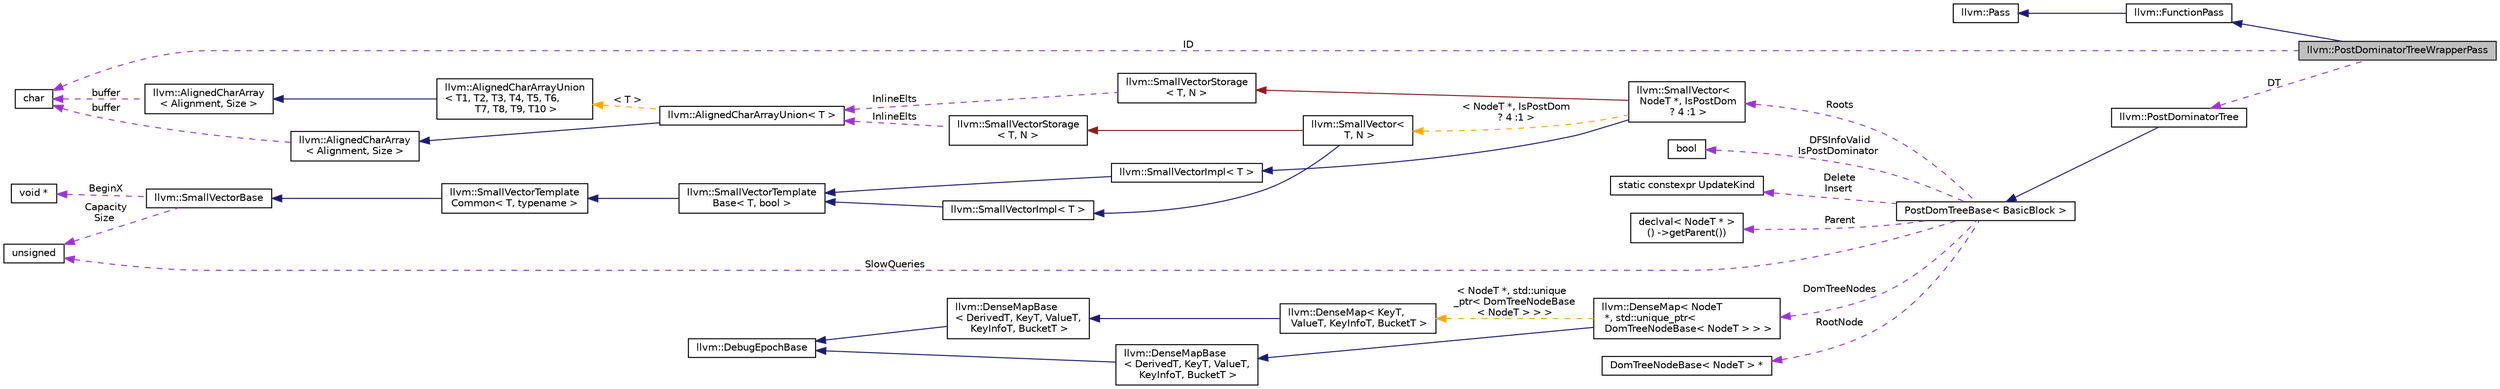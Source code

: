 digraph "llvm::PostDominatorTreeWrapperPass"
{
 // LATEX_PDF_SIZE
  bgcolor="transparent";
  edge [fontname="Helvetica",fontsize="10",labelfontname="Helvetica",labelfontsize="10"];
  node [fontname="Helvetica",fontsize="10",shape="box"];
  rankdir="LR";
  Node1 [label="llvm::PostDominatorTreeWrapperPass",height=0.2,width=0.4,color="black", fillcolor="grey75", style="filled", fontcolor="black",tooltip=" "];
  Node2 -> Node1 [dir="back",color="midnightblue",fontsize="10",style="solid",fontname="Helvetica"];
  Node2 [label="llvm::FunctionPass",height=0.2,width=0.4,color="black",URL="$classllvm_1_1FunctionPass.html",tooltip="FunctionPass class - This class is used to implement most global optimizations."];
  Node3 -> Node2 [dir="back",color="midnightblue",fontsize="10",style="solid",fontname="Helvetica"];
  Node3 [label="llvm::Pass",height=0.2,width=0.4,color="black",URL="$classllvm_1_1Pass.html",tooltip="Pass interface - Implemented by all 'passes'."];
  Node4 -> Node1 [dir="back",color="darkorchid3",fontsize="10",style="dashed",label=" ID" ,fontname="Helvetica"];
  Node4 [label="char",height=0.2,width=0.4,color="black",URL="$classchar.html",tooltip=" "];
  Node5 -> Node1 [dir="back",color="darkorchid3",fontsize="10",style="dashed",label=" DT" ,fontname="Helvetica"];
  Node5 [label="llvm::PostDominatorTree",height=0.2,width=0.4,color="black",URL="$classllvm_1_1PostDominatorTree.html",tooltip="PostDominatorTree Class - Concrete subclass of DominatorTree that is used to compute the post-dominat..."];
  Node6 -> Node5 [dir="back",color="midnightblue",fontsize="10",style="solid",fontname="Helvetica"];
  Node6 [label="PostDomTreeBase\< BasicBlock \>",height=0.2,width=0.4,color="black",URL="$classllvm_1_1DominatorTreeBase.html",tooltip="Core dominator tree base class."];
  Node7 -> Node6 [dir="back",color="darkorchid3",fontsize="10",style="dashed",label=" DFSInfoValid\nIsPostDominator" ,fontname="Helvetica"];
  Node7 [label="bool",height=0.2,width=0.4,color="black",URL="$classbool.html",tooltip=" "];
  Node8 -> Node6 [dir="back",color="darkorchid3",fontsize="10",style="dashed",label=" Delete\nInsert" ,fontname="Helvetica"];
  Node8 [label="static constexpr UpdateKind",height=0.2,width=0.4,color="black",tooltip=" "];
  Node9 -> Node6 [dir="back",color="darkorchid3",fontsize="10",style="dashed",label=" Roots" ,fontname="Helvetica"];
  Node9 [label="llvm::SmallVector\<\l NodeT *, IsPostDom\l ? 4 :1 \>",height=0.2,width=0.4,color="black",URL="$classllvm_1_1SmallVector.html",tooltip=" "];
  Node10 -> Node9 [dir="back",color="midnightblue",fontsize="10",style="solid",fontname="Helvetica"];
  Node10 [label="llvm::SmallVectorImpl\< T \>",height=0.2,width=0.4,color="black",URL="$classllvm_1_1SmallVectorImpl.html",tooltip="This class consists of common code factored out of the SmallVector class to reduce code duplication b..."];
  Node11 -> Node10 [dir="back",color="midnightblue",fontsize="10",style="solid",fontname="Helvetica"];
  Node11 [label="llvm::SmallVectorTemplate\lBase\< T, bool \>",height=0.2,width=0.4,color="black",URL="$classllvm_1_1SmallVectorTemplateBase.html",tooltip="SmallVectorTemplateBase<TriviallyCopyable = false> - This is where we put method implementations that..."];
  Node12 -> Node11 [dir="back",color="midnightblue",fontsize="10",style="solid",fontname="Helvetica"];
  Node12 [label="llvm::SmallVectorTemplate\lCommon\< T, typename \>",height=0.2,width=0.4,color="black",URL="$classllvm_1_1SmallVectorTemplateCommon.html",tooltip="This is the part of SmallVectorTemplateBase which does not depend on whether the type T is a POD."];
  Node13 -> Node12 [dir="back",color="midnightblue",fontsize="10",style="solid",fontname="Helvetica"];
  Node13 [label="llvm::SmallVectorBase",height=0.2,width=0.4,color="black",URL="$classllvm_1_1SmallVectorBase.html",tooltip="This is all the non-templated stuff common to all SmallVectors."];
  Node14 -> Node13 [dir="back",color="darkorchid3",fontsize="10",style="dashed",label=" BeginX" ,fontname="Helvetica"];
  Node14 [label="void *",height=0.2,width=0.4,color="black",tooltip=" "];
  Node15 -> Node13 [dir="back",color="darkorchid3",fontsize="10",style="dashed",label=" Capacity\nSize" ,fontname="Helvetica"];
  Node15 [label="unsigned",height=0.2,width=0.4,color="black",URL="$classunsigned.html",tooltip=" "];
  Node16 -> Node9 [dir="back",color="firebrick4",fontsize="10",style="solid",fontname="Helvetica"];
  Node16 [label="llvm::SmallVectorStorage\l\< T, N \>",height=0.2,width=0.4,color="black",URL="$structllvm_1_1SmallVectorStorage.html",tooltip="Storage for the SmallVector elements."];
  Node17 -> Node16 [dir="back",color="darkorchid3",fontsize="10",style="dashed",label=" InlineElts" ,fontname="Helvetica"];
  Node17 [label="llvm::AlignedCharArrayUnion\< T \>",height=0.2,width=0.4,color="black",URL="$structllvm_1_1AlignedCharArrayUnion.html",tooltip=" "];
  Node18 -> Node17 [dir="back",color="midnightblue",fontsize="10",style="solid",fontname="Helvetica"];
  Node18 [label="llvm::AlignedCharArray\l\< Alignment, Size \>",height=0.2,width=0.4,color="black",URL="$structllvm_1_1AlignedCharArray.html",tooltip="Helper for building an aligned character array type."];
  Node4 -> Node18 [dir="back",color="darkorchid3",fontsize="10",style="dashed",label=" buffer" ,fontname="Helvetica"];
  Node19 -> Node17 [dir="back",color="orange",fontsize="10",style="dashed",label=" \< T \>" ,fontname="Helvetica"];
  Node19 [label="llvm::AlignedCharArrayUnion\l\< T1, T2, T3, T4, T5, T6,\l T7, T8, T9, T10 \>",height=0.2,width=0.4,color="black",URL="$structllvm_1_1AlignedCharArrayUnion.html",tooltip="This union template exposes a suitably aligned and sized character array member which can hold elemen..."];
  Node20 -> Node19 [dir="back",color="midnightblue",fontsize="10",style="solid",fontname="Helvetica"];
  Node20 [label="llvm::AlignedCharArray\l\< Alignment, Size \>",height=0.2,width=0.4,color="black",URL="$structllvm_1_1AlignedCharArray.html",tooltip="Helper for building an aligned character array type."];
  Node4 -> Node20 [dir="back",color="darkorchid3",fontsize="10",style="dashed",label=" buffer" ,fontname="Helvetica"];
  Node21 -> Node9 [dir="back",color="orange",fontsize="10",style="dashed",label=" \< NodeT *, IsPostDom\l ? 4 :1 \>" ,fontname="Helvetica"];
  Node21 [label="llvm::SmallVector\<\l T, N \>",height=0.2,width=0.4,color="black",URL="$classllvm_1_1SmallVector.html",tooltip="This is a 'vector' (really, a variable-sized array), optimized for the case when the array is small."];
  Node22 -> Node21 [dir="back",color="midnightblue",fontsize="10",style="solid",fontname="Helvetica"];
  Node22 [label="llvm::SmallVectorImpl\< T \>",height=0.2,width=0.4,color="black",URL="$classllvm_1_1SmallVectorImpl.html",tooltip="This class consists of common code factored out of the SmallVector class to reduce code duplication b..."];
  Node11 -> Node22 [dir="back",color="midnightblue",fontsize="10",style="solid",fontname="Helvetica"];
  Node23 -> Node21 [dir="back",color="firebrick4",fontsize="10",style="solid",fontname="Helvetica"];
  Node23 [label="llvm::SmallVectorStorage\l\< T, N \>",height=0.2,width=0.4,color="black",URL="$structllvm_1_1SmallVectorStorage.html",tooltip="Storage for the SmallVector elements."];
  Node17 -> Node23 [dir="back",color="darkorchid3",fontsize="10",style="dashed",label=" InlineElts" ,fontname="Helvetica"];
  Node24 -> Node6 [dir="back",color="darkorchid3",fontsize="10",style="dashed",label=" DomTreeNodes" ,fontname="Helvetica"];
  Node24 [label="llvm::DenseMap\< NodeT\l *, std::unique_ptr\<\l DomTreeNodeBase\< NodeT \> \> \>",height=0.2,width=0.4,color="black",URL="$classllvm_1_1DenseMap.html",tooltip=" "];
  Node25 -> Node24 [dir="back",color="midnightblue",fontsize="10",style="solid",fontname="Helvetica"];
  Node25 [label="llvm::DenseMapBase\l\< DerivedT, KeyT, ValueT,\l KeyInfoT, BucketT \>",height=0.2,width=0.4,color="black",URL="$classllvm_1_1DenseMapBase.html",tooltip=" "];
  Node26 -> Node25 [dir="back",color="midnightblue",fontsize="10",style="solid",fontname="Helvetica"];
  Node26 [label="llvm::DebugEpochBase",height=0.2,width=0.4,color="black",URL="$classllvm_1_1DebugEpochBase.html",tooltip=" "];
  Node27 -> Node24 [dir="back",color="orange",fontsize="10",style="dashed",label=" \< NodeT *, std::unique\l_ptr\< DomTreeNodeBase\l\< NodeT \> \> \>" ,fontname="Helvetica"];
  Node27 [label="llvm::DenseMap\< KeyT,\l ValueT, KeyInfoT, BucketT \>",height=0.2,width=0.4,color="black",URL="$classllvm_1_1DenseMap.html",tooltip=" "];
  Node28 -> Node27 [dir="back",color="midnightblue",fontsize="10",style="solid",fontname="Helvetica"];
  Node28 [label="llvm::DenseMapBase\l\< DerivedT, KeyT, ValueT,\l KeyInfoT, BucketT \>",height=0.2,width=0.4,color="black",URL="$classllvm_1_1DenseMapBase.html",tooltip=" "];
  Node26 -> Node28 [dir="back",color="midnightblue",fontsize="10",style="solid",fontname="Helvetica"];
  Node29 -> Node6 [dir="back",color="darkorchid3",fontsize="10",style="dashed",label=" RootNode" ,fontname="Helvetica"];
  Node29 [label="DomTreeNodeBase\< NodeT \> *",height=0.2,width=0.4,color="black",tooltip=" "];
  Node30 -> Node6 [dir="back",color="darkorchid3",fontsize="10",style="dashed",label=" Parent" ,fontname="Helvetica"];
  Node30 [label="declval\< NodeT * \>\l() -\>getParent())",height=0.2,width=0.4,color="black",tooltip=" "];
  Node15 -> Node6 [dir="back",color="darkorchid3",fontsize="10",style="dashed",label=" SlowQueries" ,fontname="Helvetica"];
}
